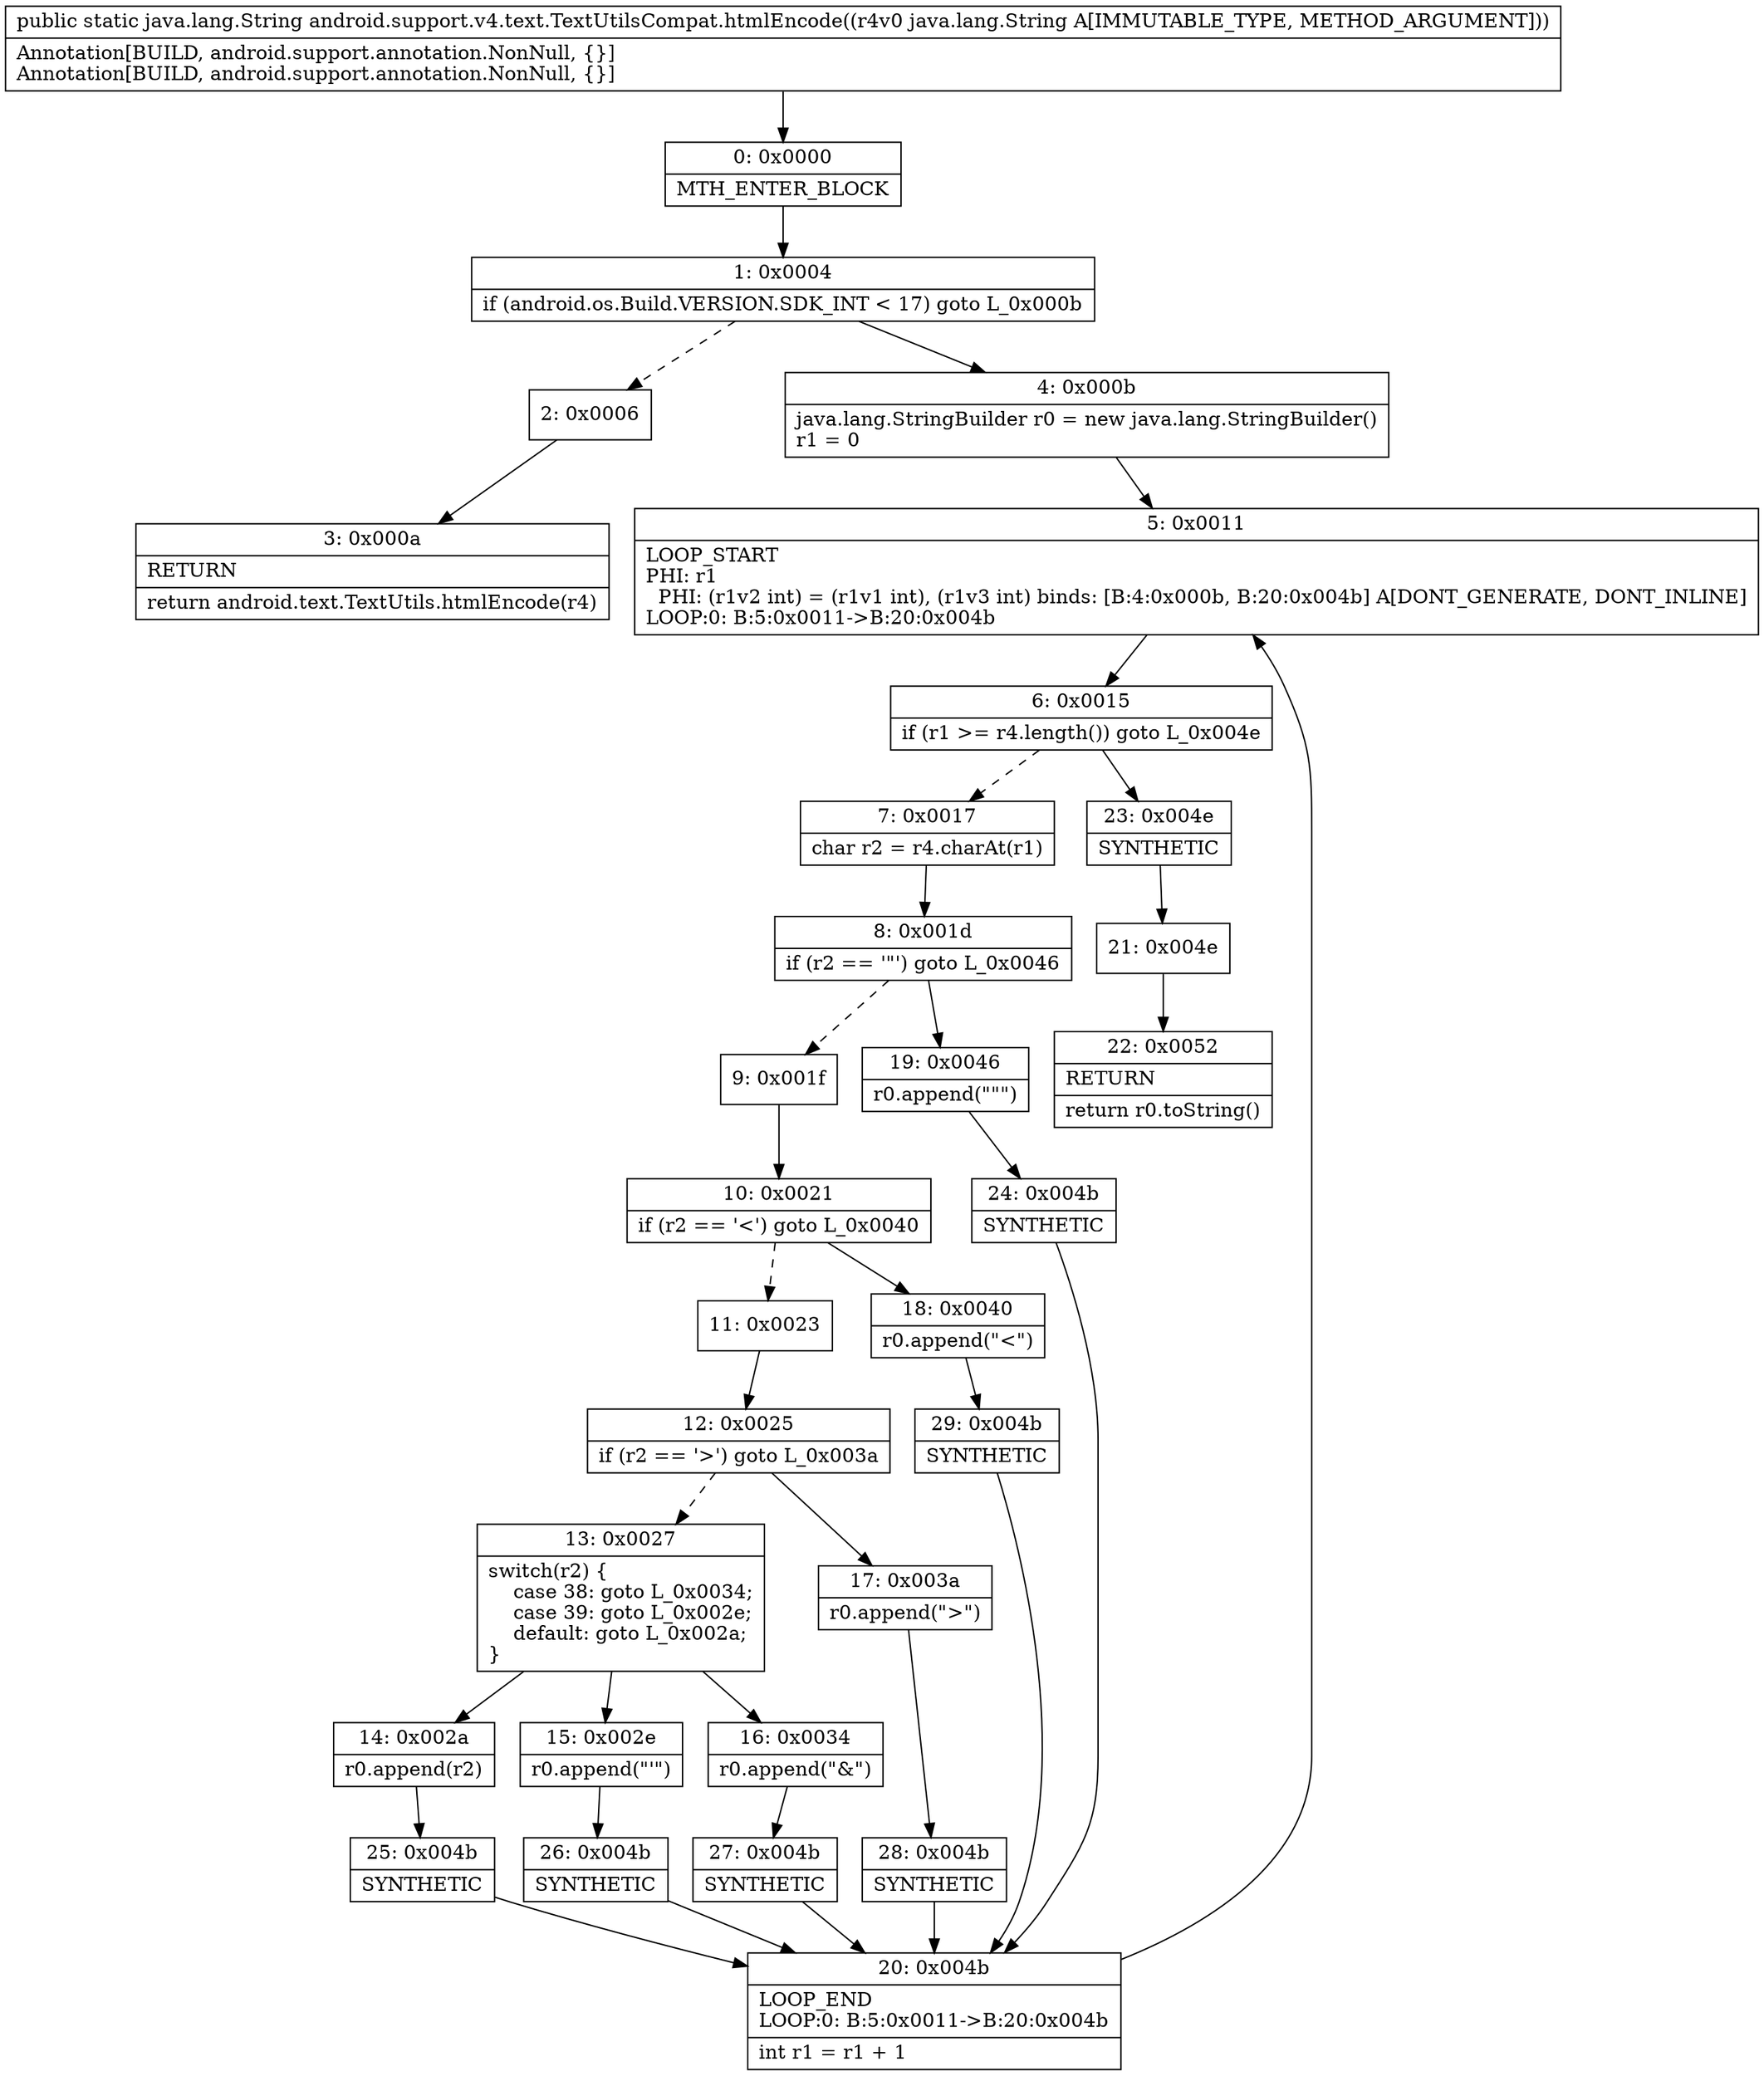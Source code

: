 digraph "CFG forandroid.support.v4.text.TextUtilsCompat.htmlEncode(Ljava\/lang\/String;)Ljava\/lang\/String;" {
Node_0 [shape=record,label="{0\:\ 0x0000|MTH_ENTER_BLOCK\l}"];
Node_1 [shape=record,label="{1\:\ 0x0004|if (android.os.Build.VERSION.SDK_INT \< 17) goto L_0x000b\l}"];
Node_2 [shape=record,label="{2\:\ 0x0006}"];
Node_3 [shape=record,label="{3\:\ 0x000a|RETURN\l|return android.text.TextUtils.htmlEncode(r4)\l}"];
Node_4 [shape=record,label="{4\:\ 0x000b|java.lang.StringBuilder r0 = new java.lang.StringBuilder()\lr1 = 0\l}"];
Node_5 [shape=record,label="{5\:\ 0x0011|LOOP_START\lPHI: r1 \l  PHI: (r1v2 int) = (r1v1 int), (r1v3 int) binds: [B:4:0x000b, B:20:0x004b] A[DONT_GENERATE, DONT_INLINE]\lLOOP:0: B:5:0x0011\-\>B:20:0x004b\l}"];
Node_6 [shape=record,label="{6\:\ 0x0015|if (r1 \>= r4.length()) goto L_0x004e\l}"];
Node_7 [shape=record,label="{7\:\ 0x0017|char r2 = r4.charAt(r1)\l}"];
Node_8 [shape=record,label="{8\:\ 0x001d|if (r2 == '\"') goto L_0x0046\l}"];
Node_9 [shape=record,label="{9\:\ 0x001f}"];
Node_10 [shape=record,label="{10\:\ 0x0021|if (r2 == '\<') goto L_0x0040\l}"];
Node_11 [shape=record,label="{11\:\ 0x0023}"];
Node_12 [shape=record,label="{12\:\ 0x0025|if (r2 == '\>') goto L_0x003a\l}"];
Node_13 [shape=record,label="{13\:\ 0x0027|switch(r2) \{\l    case 38: goto L_0x0034;\l    case 39: goto L_0x002e;\l    default: goto L_0x002a;\l\}\l}"];
Node_14 [shape=record,label="{14\:\ 0x002a|r0.append(r2)\l}"];
Node_15 [shape=record,label="{15\:\ 0x002e|r0.append(\"&#39;\")\l}"];
Node_16 [shape=record,label="{16\:\ 0x0034|r0.append(\"&amp;\")\l}"];
Node_17 [shape=record,label="{17\:\ 0x003a|r0.append(\"&gt;\")\l}"];
Node_18 [shape=record,label="{18\:\ 0x0040|r0.append(\"&lt;\")\l}"];
Node_19 [shape=record,label="{19\:\ 0x0046|r0.append(\"&quot;\")\l}"];
Node_20 [shape=record,label="{20\:\ 0x004b|LOOP_END\lLOOP:0: B:5:0x0011\-\>B:20:0x004b\l|int r1 = r1 + 1\l}"];
Node_21 [shape=record,label="{21\:\ 0x004e}"];
Node_22 [shape=record,label="{22\:\ 0x0052|RETURN\l|return r0.toString()\l}"];
Node_23 [shape=record,label="{23\:\ 0x004e|SYNTHETIC\l}"];
Node_24 [shape=record,label="{24\:\ 0x004b|SYNTHETIC\l}"];
Node_25 [shape=record,label="{25\:\ 0x004b|SYNTHETIC\l}"];
Node_26 [shape=record,label="{26\:\ 0x004b|SYNTHETIC\l}"];
Node_27 [shape=record,label="{27\:\ 0x004b|SYNTHETIC\l}"];
Node_28 [shape=record,label="{28\:\ 0x004b|SYNTHETIC\l}"];
Node_29 [shape=record,label="{29\:\ 0x004b|SYNTHETIC\l}"];
MethodNode[shape=record,label="{public static java.lang.String android.support.v4.text.TextUtilsCompat.htmlEncode((r4v0 java.lang.String A[IMMUTABLE_TYPE, METHOD_ARGUMENT]))  | Annotation[BUILD, android.support.annotation.NonNull, \{\}]\lAnnotation[BUILD, android.support.annotation.NonNull, \{\}]\l}"];
MethodNode -> Node_0;
Node_0 -> Node_1;
Node_1 -> Node_2[style=dashed];
Node_1 -> Node_4;
Node_2 -> Node_3;
Node_4 -> Node_5;
Node_5 -> Node_6;
Node_6 -> Node_7[style=dashed];
Node_6 -> Node_23;
Node_7 -> Node_8;
Node_8 -> Node_9[style=dashed];
Node_8 -> Node_19;
Node_9 -> Node_10;
Node_10 -> Node_11[style=dashed];
Node_10 -> Node_18;
Node_11 -> Node_12;
Node_12 -> Node_13[style=dashed];
Node_12 -> Node_17;
Node_13 -> Node_14;
Node_13 -> Node_15;
Node_13 -> Node_16;
Node_14 -> Node_25;
Node_15 -> Node_26;
Node_16 -> Node_27;
Node_17 -> Node_28;
Node_18 -> Node_29;
Node_19 -> Node_24;
Node_20 -> Node_5;
Node_21 -> Node_22;
Node_23 -> Node_21;
Node_24 -> Node_20;
Node_25 -> Node_20;
Node_26 -> Node_20;
Node_27 -> Node_20;
Node_28 -> Node_20;
Node_29 -> Node_20;
}


